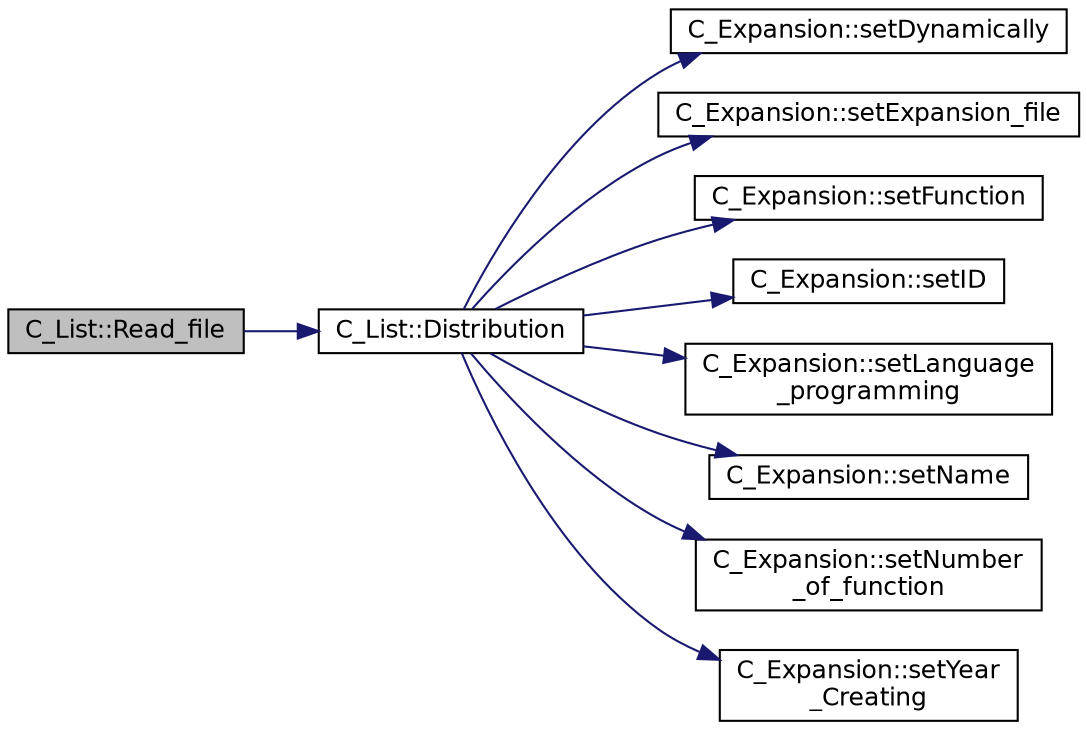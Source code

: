 digraph "C_List::Read_file"
{
 // LATEX_PDF_SIZE
  edge [fontname="Helvetica",fontsize="12",labelfontname="Helvetica",labelfontsize="12"];
  node [fontname="Helvetica",fontsize="12",shape=record];
  rankdir="LR";
  Node1 [label="C_List::Read_file",height=0.2,width=0.4,color="black", fillcolor="grey75", style="filled", fontcolor="black",tooltip="Оголошення методу зчитування інформації з файлу"];
  Node1 -> Node2 [color="midnightblue",fontsize="12",style="solid",fontname="Helvetica"];
  Node2 [label="C_List::Distribution",height=0.2,width=0.4,color="black", fillcolor="white", style="filled",URL="$class_c___list.html#a48473c06e08530f2f54ac6d16eb111e3",tooltip="Оголошення методу створення обьекту із інформації зчитаної з файлу"];
  Node2 -> Node3 [color="midnightblue",fontsize="12",style="solid",fontname="Helvetica"];
  Node3 [label="C_Expansion::setDynamically",height=0.2,width=0.4,color="black", fillcolor="white", style="filled",URL="$class_c___expansion.html#aefc7d5be701d17a9c2cb8a68b9b2953e",tooltip=" "];
  Node2 -> Node4 [color="midnightblue",fontsize="12",style="solid",fontname="Helvetica"];
  Node4 [label="C_Expansion::setExpansion_file",height=0.2,width=0.4,color="black", fillcolor="white", style="filled",URL="$class_c___expansion.html#a3ef2086c8a05879c1688633962284bfb",tooltip=" "];
  Node2 -> Node5 [color="midnightblue",fontsize="12",style="solid",fontname="Helvetica"];
  Node5 [label="C_Expansion::setFunction",height=0.2,width=0.4,color="black", fillcolor="white", style="filled",URL="$class_c___expansion.html#a94652bff9cb6ac083d2b4e7761d21b04",tooltip=" "];
  Node2 -> Node6 [color="midnightblue",fontsize="12",style="solid",fontname="Helvetica"];
  Node6 [label="C_Expansion::setID",height=0.2,width=0.4,color="black", fillcolor="white", style="filled",URL="$class_c___expansion.html#a5ad19e87097825596dda14bdecdf3595",tooltip=" "];
  Node2 -> Node7 [color="midnightblue",fontsize="12",style="solid",fontname="Helvetica"];
  Node7 [label="C_Expansion::setLanguage\l_programming",height=0.2,width=0.4,color="black", fillcolor="white", style="filled",URL="$class_c___expansion.html#ab26c54ef83c3f722ccf3b4b50de713c3",tooltip=" "];
  Node2 -> Node8 [color="midnightblue",fontsize="12",style="solid",fontname="Helvetica"];
  Node8 [label="C_Expansion::setName",height=0.2,width=0.4,color="black", fillcolor="white", style="filled",URL="$class_c___expansion.html#afbba2e538692e4aba0d7169ee5880f42",tooltip=" "];
  Node2 -> Node9 [color="midnightblue",fontsize="12",style="solid",fontname="Helvetica"];
  Node9 [label="C_Expansion::setNumber\l_of_function",height=0.2,width=0.4,color="black", fillcolor="white", style="filled",URL="$class_c___expansion.html#a019c61c804285794336f3f363b5a0020",tooltip=" "];
  Node2 -> Node10 [color="midnightblue",fontsize="12",style="solid",fontname="Helvetica"];
  Node10 [label="C_Expansion::setYear\l_Creating",height=0.2,width=0.4,color="black", fillcolor="white", style="filled",URL="$class_c___expansion.html#abe47e51e51111dc989a1b0ba4bc3c0ef",tooltip=" "];
}
